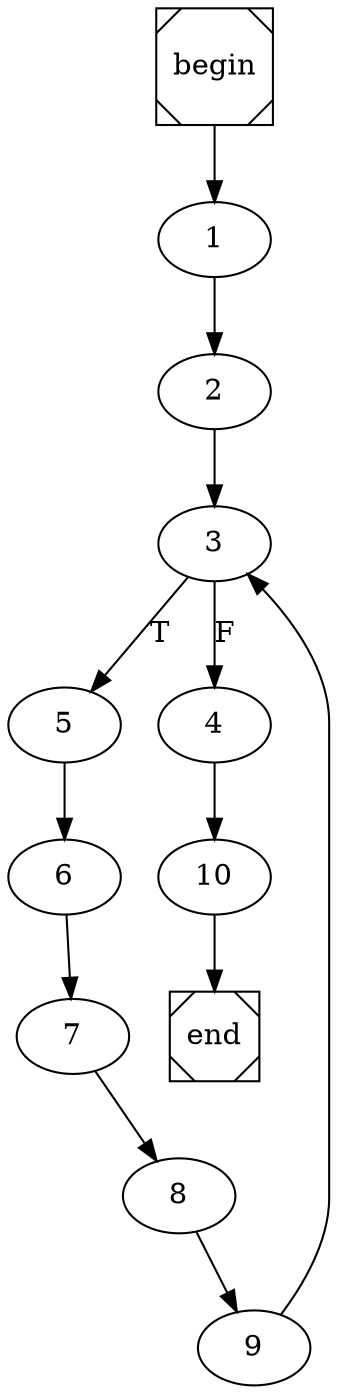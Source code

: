digraph cfg {
	begin [shape=Msquare];
	end [shape=Msquare];
	begin -> 1;	1 -> 2;	2 -> 3;	3 -> 5[label=T];	3 -> 4[label=F];	4 -> 10;	5 -> 6;	6 -> 7;	7 -> 8;	8 -> 9;	9 -> 3;	10 -> end;}
